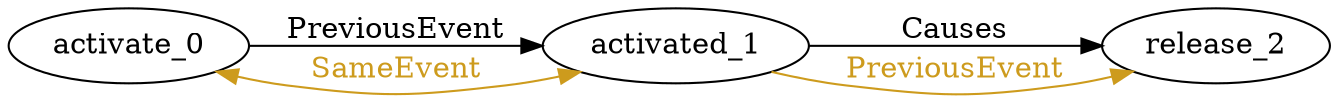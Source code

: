 digraph finite_state_machine { 
	rankdir=LR;
	size="50,50";
node0 [label = "activate_0"]
node1 [label = "activated_1"]
node2 [label = "release_2"]
node0 -> node1 [ label = "PreviousEvent" fontcolor="black"  color = "Black"];
node0 -> node1 [ label = "SameEvent" fontcolor="goldenrod3" dir = "both" color = "goldenrod3"];
node1 -> node2 [ label = "Causes" fontcolor="black"  color = "Black"];
node1 -> node2 [ label = "PreviousEvent" fontcolor="goldenrod3"  color = "goldenrod3"];
}